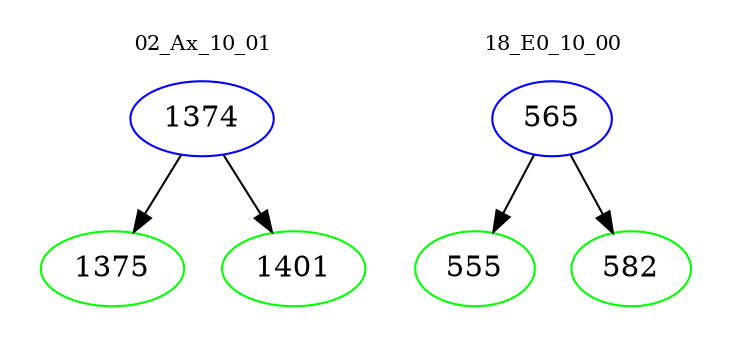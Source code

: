 digraph{
subgraph cluster_0 {
color = white
label = "02_Ax_10_01";
fontsize=10;
T0_1374 [label="1374", color="blue"]
T0_1374 -> T0_1375 [color="black"]
T0_1375 [label="1375", color="green"]
T0_1374 -> T0_1401 [color="black"]
T0_1401 [label="1401", color="green"]
}
subgraph cluster_1 {
color = white
label = "18_E0_10_00";
fontsize=10;
T1_565 [label="565", color="blue"]
T1_565 -> T1_555 [color="black"]
T1_555 [label="555", color="green"]
T1_565 -> T1_582 [color="black"]
T1_582 [label="582", color="green"]
}
}
